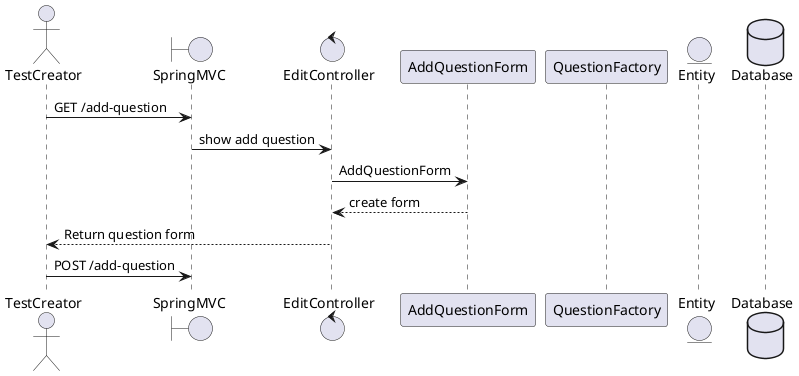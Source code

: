 @startuml
actor       TestCreator as creator
boundary    SpringMVC   as mvc
control     EditController  as ctrl
participant AddQuestionForm as form
participant QuestionFactory as factory
entity      Entity      as entity
database    Database    as repo
creator -> mvc : GET /add-question
mvc -> ctrl : show add question
ctrl -> form : AddQuestionForm
ctrl <-- form : create form
ctrl --> creator : Return question form
creator -> mvc : POST /add-question
@enduml